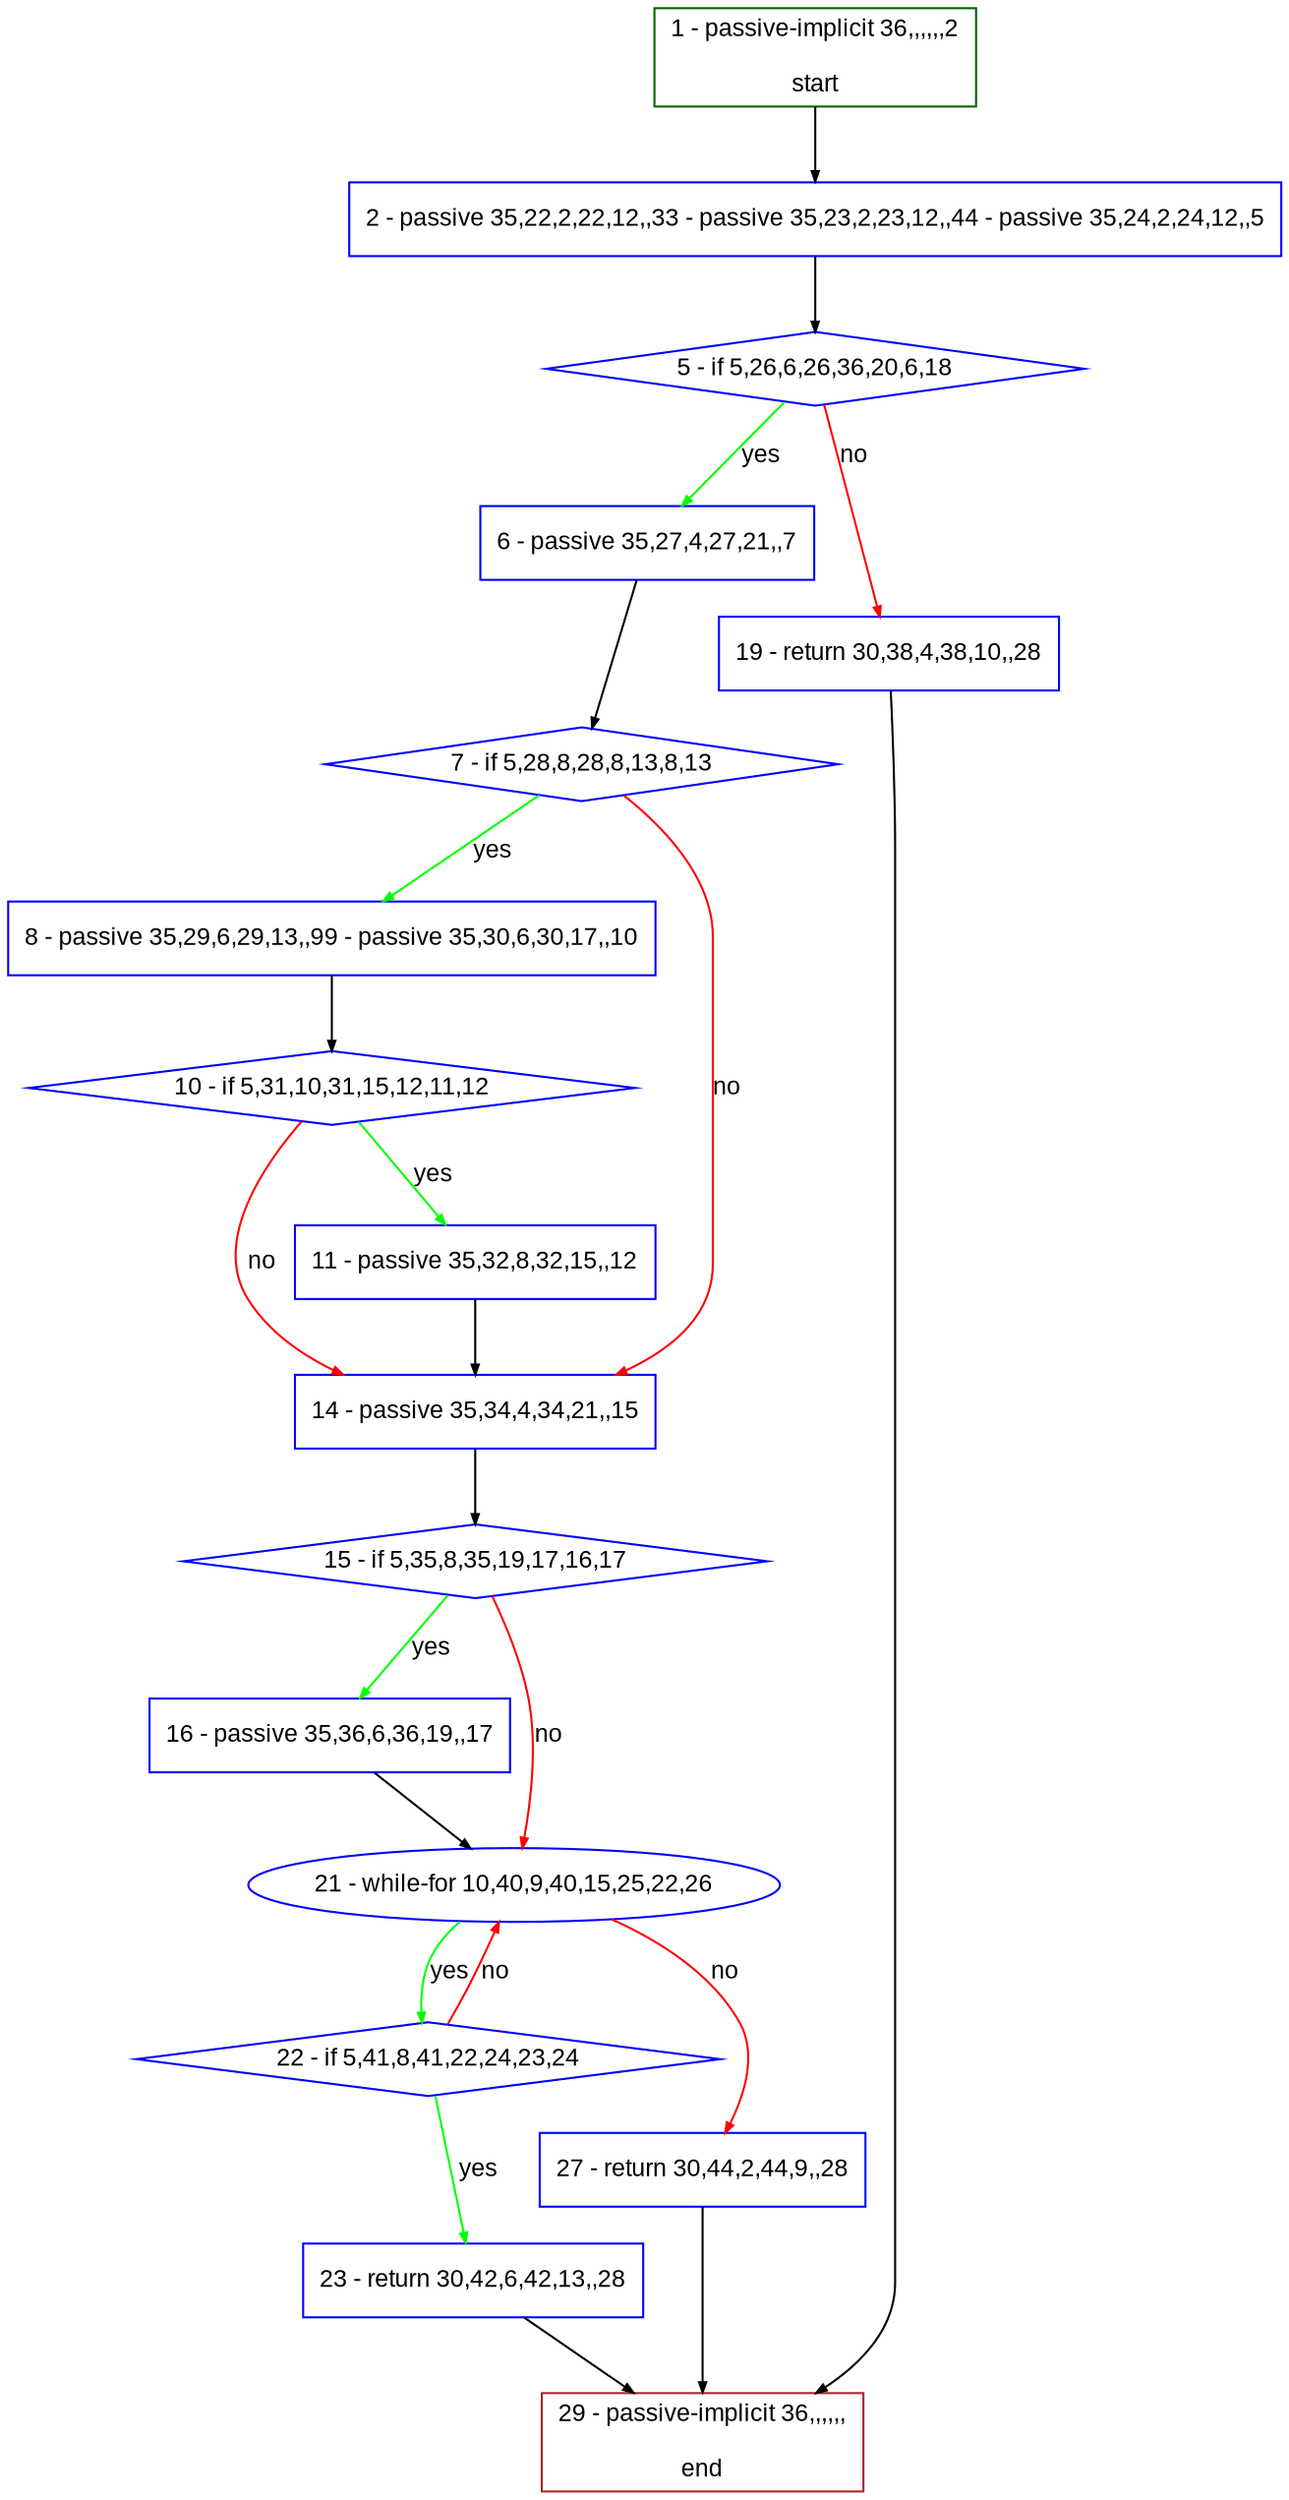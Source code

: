 digraph "" {
  graph [bgcolor="white", fillcolor="#FFFFCC", pack="true", packmode="clust", fontname="Arial", label="", fontsize="12", compound="true", style="rounded,filled"];
  node [node_initialized="no", fillcolor="white", fontname="Arial", label="", color="grey", fontsize="12", fixedsize="false", compound="true", shape="rectangle", style="filled"];
  edge [arrowtail="none", lhead="", fontcolor="black", fontname="Arial", label="", color="black", fontsize="12", arrowhead="normal", arrowsize="0.5", compound="true", ltail="", dir="forward"];
  __N1 [fillcolor="#ffffff", label="2 - passive 35,22,2,22,12,,33 - passive 35,23,2,23,12,,44 - passive 35,24,2,24,12,,5", color="#0000ff", shape="box", style="filled"];
  __N2 [fillcolor="#ffffff", label="1 - passive-implicit 36,,,,,,2\n\nstart", color="#006400", shape="box", style="filled"];
  __N3 [fillcolor="#ffffff", label="5 - if 5,26,6,26,36,20,6,18", color="#0000ff", shape="diamond", style="filled"];
  __N4 [fillcolor="#ffffff", label="6 - passive 35,27,4,27,21,,7", color="#0000ff", shape="box", style="filled"];
  __N5 [fillcolor="#ffffff", label="19 - return 30,38,4,38,10,,28", color="#0000ff", shape="box", style="filled"];
  __N6 [fillcolor="#ffffff", label="7 - if 5,28,8,28,8,13,8,13", color="#0000ff", shape="diamond", style="filled"];
  __N7 [fillcolor="#ffffff", label="8 - passive 35,29,6,29,13,,99 - passive 35,30,6,30,17,,10", color="#0000ff", shape="box", style="filled"];
  __N8 [fillcolor="#ffffff", label="14 - passive 35,34,4,34,21,,15", color="#0000ff", shape="box", style="filled"];
  __N9 [fillcolor="#ffffff", label="10 - if 5,31,10,31,15,12,11,12", color="#0000ff", shape="diamond", style="filled"];
  __N10 [fillcolor="#ffffff", label="11 - passive 35,32,8,32,15,,12", color="#0000ff", shape="box", style="filled"];
  __N11 [fillcolor="#ffffff", label="15 - if 5,35,8,35,19,17,16,17", color="#0000ff", shape="diamond", style="filled"];
  __N12 [fillcolor="#ffffff", label="16 - passive 35,36,6,36,19,,17", color="#0000ff", shape="box", style="filled"];
  __N13 [fillcolor="#ffffff", label="21 - while-for 10,40,9,40,15,25,22,26", color="#0000ff", shape="oval", style="filled"];
  __N14 [fillcolor="#ffffff", label="29 - passive-implicit 36,,,,,,\n\nend", color="#a52a2a", shape="box", style="filled"];
  __N15 [fillcolor="#ffffff", label="22 - if 5,41,8,41,22,24,23,24", color="#0000ff", shape="diamond", style="filled"];
  __N16 [fillcolor="#ffffff", label="27 - return 30,44,2,44,9,,28", color="#0000ff", shape="box", style="filled"];
  __N17 [fillcolor="#ffffff", label="23 - return 30,42,6,42,13,,28", color="#0000ff", shape="box", style="filled"];
  __N2 -> __N1 [arrowtail="none", color="#000000", label="", arrowhead="normal", dir="forward"];
  __N1 -> __N3 [arrowtail="none", color="#000000", label="", arrowhead="normal", dir="forward"];
  __N3 -> __N4 [arrowtail="none", color="#00ff00", label="yes", arrowhead="normal", dir="forward"];
  __N3 -> __N5 [arrowtail="none", color="#ff0000", label="no", arrowhead="normal", dir="forward"];
  __N4 -> __N6 [arrowtail="none", color="#000000", label="", arrowhead="normal", dir="forward"];
  __N6 -> __N7 [arrowtail="none", color="#00ff00", label="yes", arrowhead="normal", dir="forward"];
  __N6 -> __N8 [arrowtail="none", color="#ff0000", label="no", arrowhead="normal", dir="forward"];
  __N7 -> __N9 [arrowtail="none", color="#000000", label="", arrowhead="normal", dir="forward"];
  __N9 -> __N10 [arrowtail="none", color="#00ff00", label="yes", arrowhead="normal", dir="forward"];
  __N9 -> __N8 [arrowtail="none", color="#ff0000", label="no", arrowhead="normal", dir="forward"];
  __N10 -> __N8 [arrowtail="none", color="#000000", label="", arrowhead="normal", dir="forward"];
  __N8 -> __N11 [arrowtail="none", color="#000000", label="", arrowhead="normal", dir="forward"];
  __N11 -> __N12 [arrowtail="none", color="#00ff00", label="yes", arrowhead="normal", dir="forward"];
  __N11 -> __N13 [arrowtail="none", color="#ff0000", label="no", arrowhead="normal", dir="forward"];
  __N12 -> __N13 [arrowtail="none", color="#000000", label="", arrowhead="normal", dir="forward"];
  __N5 -> __N14 [arrowtail="none", color="#000000", label="", arrowhead="normal", dir="forward"];
  __N13 -> __N15 [arrowtail="none", color="#00ff00", label="yes", arrowhead="normal", dir="forward"];
  __N15 -> __N13 [arrowtail="none", color="#ff0000", label="no", arrowhead="normal", dir="forward"];
  __N13 -> __N16 [arrowtail="none", color="#ff0000", label="no", arrowhead="normal", dir="forward"];
  __N15 -> __N17 [arrowtail="none", color="#00ff00", label="yes", arrowhead="normal", dir="forward"];
  __N17 -> __N14 [arrowtail="none", color="#000000", label="", arrowhead="normal", dir="forward"];
  __N16 -> __N14 [arrowtail="none", color="#000000", label="", arrowhead="normal", dir="forward"];
}
